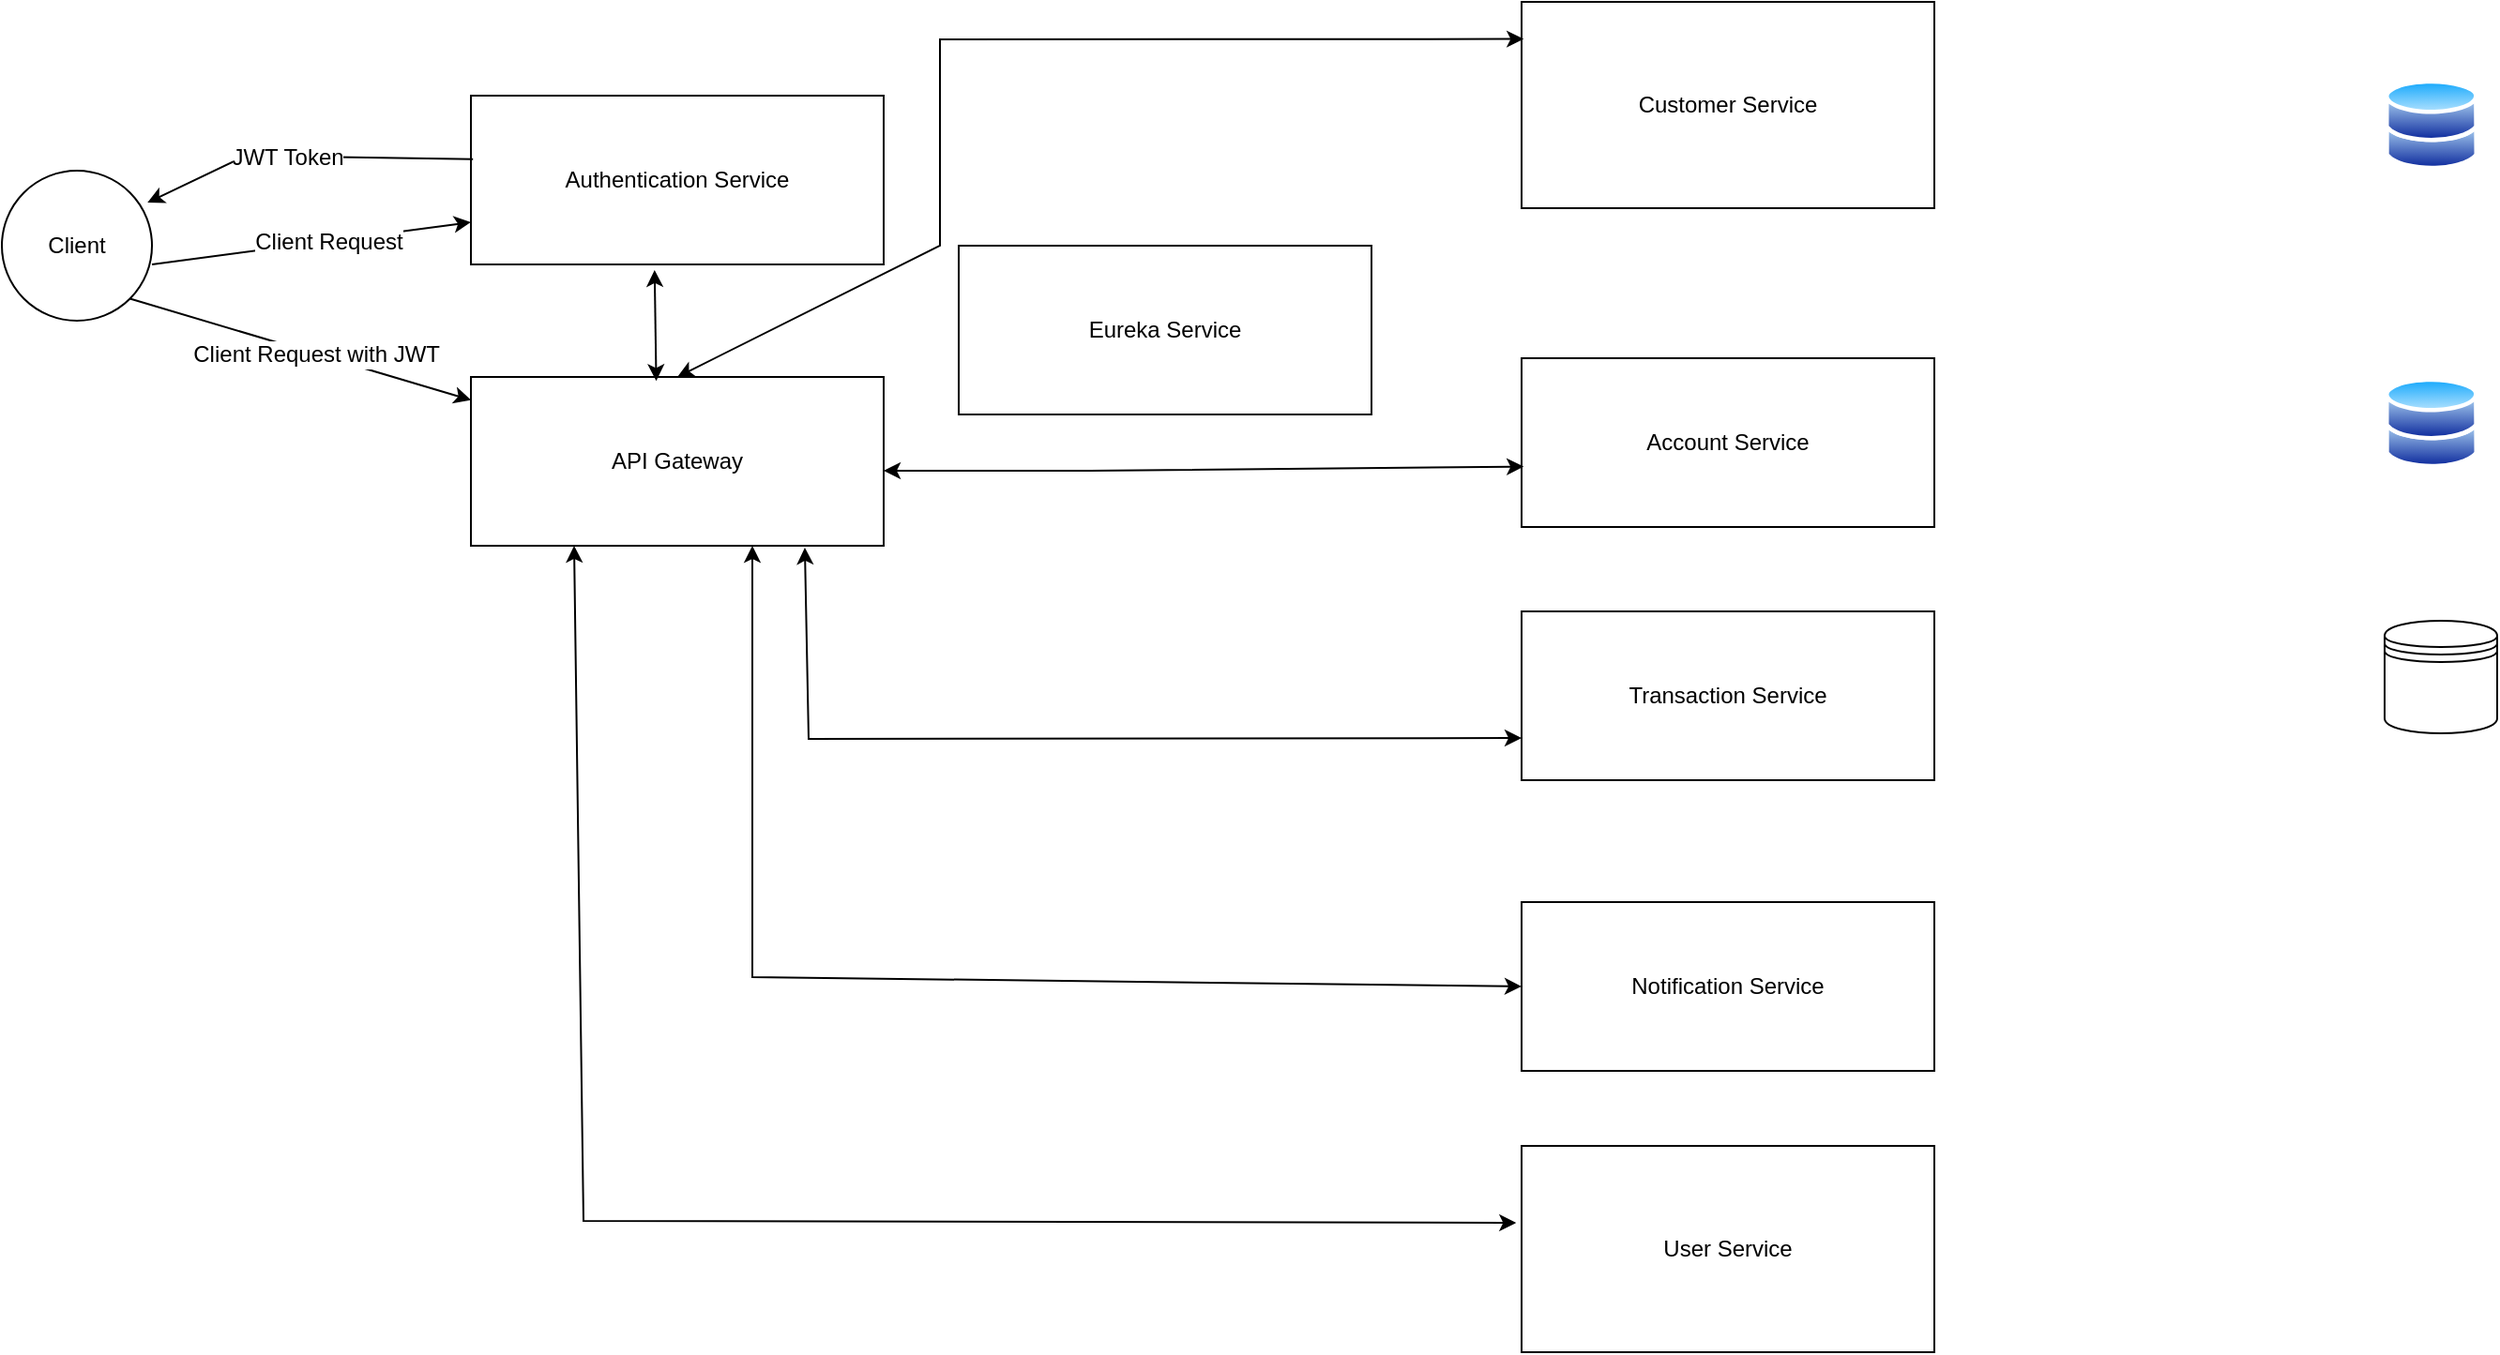 <mxfile version="21.3.7" type="github">
  <diagram name="Page-1" id="5f0bae14-7c28-e335-631c-24af17079c00">
    <mxGraphModel dx="1050" dy="581" grid="1" gridSize="10" guides="1" tooltips="1" connect="1" arrows="1" fold="1" page="1" pageScale="1" pageWidth="1600" pageHeight="900" background="none" math="0" shadow="0">
      <root>
        <mxCell id="0" />
        <mxCell id="1" parent="0" />
        <mxCell id="YfySQhe0DNi4_Yi3IIHA-3" value="Authentication Service" style="rounded=0;whiteSpace=wrap;html=1;" vertex="1" parent="1">
          <mxGeometry x="380" y="160" width="220" height="90" as="geometry" />
        </mxCell>
        <mxCell id="YfySQhe0DNi4_Yi3IIHA-4" value="Customer Service" style="rounded=0;whiteSpace=wrap;html=1;" vertex="1" parent="1">
          <mxGeometry x="940" y="110" width="220" height="110" as="geometry" />
        </mxCell>
        <mxCell id="YfySQhe0DNi4_Yi3IIHA-5" value="Transaction Service" style="rounded=0;whiteSpace=wrap;html=1;" vertex="1" parent="1">
          <mxGeometry x="940" y="435" width="220" height="90" as="geometry" />
        </mxCell>
        <mxCell id="YfySQhe0DNi4_Yi3IIHA-6" value="API Gateway" style="rounded=0;whiteSpace=wrap;html=1;" vertex="1" parent="1">
          <mxGeometry x="380" y="310" width="220" height="90" as="geometry" />
        </mxCell>
        <mxCell id="YfySQhe0DNi4_Yi3IIHA-7" value="Account Service" style="rounded=0;whiteSpace=wrap;html=1;" vertex="1" parent="1">
          <mxGeometry x="940" y="300" width="220" height="90" as="geometry" />
        </mxCell>
        <mxCell id="YfySQhe0DNi4_Yi3IIHA-8" value="Eureka Service" style="rounded=0;whiteSpace=wrap;html=1;" vertex="1" parent="1">
          <mxGeometry x="640" y="240" width="220" height="90" as="geometry" />
        </mxCell>
        <mxCell id="YfySQhe0DNi4_Yi3IIHA-9" value="Notification Service" style="rounded=0;whiteSpace=wrap;html=1;" vertex="1" parent="1">
          <mxGeometry x="940" y="590" width="220" height="90" as="geometry" />
        </mxCell>
        <mxCell id="YfySQhe0DNi4_Yi3IIHA-10" value="Client" style="ellipse;whiteSpace=wrap;html=1;aspect=fixed;" vertex="1" parent="1">
          <mxGeometry x="130" y="200" width="80" height="80" as="geometry" />
        </mxCell>
        <mxCell id="YfySQhe0DNi4_Yi3IIHA-15" value="" style="endArrow=classic;html=1;rounded=0;entryX=0;entryY=0.75;entryDx=0;entryDy=0;" edge="1" parent="1" target="YfySQhe0DNi4_Yi3IIHA-3">
          <mxGeometry width="50" height="50" relative="1" as="geometry">
            <mxPoint x="210" y="250" as="sourcePoint" />
            <mxPoint x="260" y="200" as="targetPoint" />
          </mxGeometry>
        </mxCell>
        <mxCell id="YfySQhe0DNi4_Yi3IIHA-16" value="&lt;font style=&quot;font-size: 12px;&quot;&gt;Client Request&lt;/font&gt;" style="edgeLabel;html=1;align=center;verticalAlign=middle;resizable=0;points=[];" vertex="1" connectable="0" parent="YfySQhe0DNi4_Yi3IIHA-15">
          <mxGeometry x="0.104" relative="1" as="geometry">
            <mxPoint as="offset" />
          </mxGeometry>
        </mxCell>
        <mxCell id="YfySQhe0DNi4_Yi3IIHA-19" value="" style="endArrow=classic;html=1;rounded=0;entryX=0.97;entryY=0.213;entryDx=0;entryDy=0;entryPerimeter=0;exitX=0.005;exitY=0.376;exitDx=0;exitDy=0;exitPerimeter=0;" edge="1" parent="1" source="YfySQhe0DNi4_Yi3IIHA-3" target="YfySQhe0DNi4_Yi3IIHA-10">
          <mxGeometry width="50" height="50" relative="1" as="geometry">
            <mxPoint x="170" y="152" as="sourcePoint" />
            <mxPoint x="340" y="130" as="targetPoint" />
            <Array as="points">
              <mxPoint x="260" y="192" />
            </Array>
          </mxGeometry>
        </mxCell>
        <mxCell id="YfySQhe0DNi4_Yi3IIHA-20" value="&lt;font style=&quot;font-size: 12px;&quot;&gt;JWT Token&lt;/font&gt;" style="edgeLabel;html=1;align=center;verticalAlign=middle;resizable=0;points=[];" vertex="1" connectable="0" parent="YfySQhe0DNi4_Yi3IIHA-19">
          <mxGeometry x="0.104" relative="1" as="geometry">
            <mxPoint as="offset" />
          </mxGeometry>
        </mxCell>
        <mxCell id="YfySQhe0DNi4_Yi3IIHA-21" value="" style="endArrow=classic;html=1;rounded=0;exitX=1;exitY=1;exitDx=0;exitDy=0;" edge="1" parent="1" source="YfySQhe0DNi4_Yi3IIHA-10" target="YfySQhe0DNi4_Yi3IIHA-6">
          <mxGeometry width="50" height="50" relative="1" as="geometry">
            <mxPoint x="220" y="260" as="sourcePoint" />
            <mxPoint x="390" y="238" as="targetPoint" />
          </mxGeometry>
        </mxCell>
        <mxCell id="YfySQhe0DNi4_Yi3IIHA-22" value="&lt;font style=&quot;font-size: 12px;&quot;&gt;Client Request with JWT&amp;nbsp;&lt;/font&gt;" style="edgeLabel;html=1;align=center;verticalAlign=middle;resizable=0;points=[];" vertex="1" connectable="0" parent="YfySQhe0DNi4_Yi3IIHA-21">
          <mxGeometry x="0.104" relative="1" as="geometry">
            <mxPoint as="offset" />
          </mxGeometry>
        </mxCell>
        <mxCell id="YfySQhe0DNi4_Yi3IIHA-23" value="" style="endArrow=classic;startArrow=classic;html=1;rounded=0;exitX=0.5;exitY=0;exitDx=0;exitDy=0;entryX=0.005;entryY=0.18;entryDx=0;entryDy=0;entryPerimeter=0;" edge="1" parent="1" source="YfySQhe0DNi4_Yi3IIHA-6" target="YfySQhe0DNi4_Yi3IIHA-4">
          <mxGeometry width="50" height="50" relative="1" as="geometry">
            <mxPoint x="660" y="430" as="sourcePoint" />
            <mxPoint x="710" y="380" as="targetPoint" />
            <Array as="points">
              <mxPoint x="630" y="240" />
              <mxPoint x="630" y="130" />
            </Array>
          </mxGeometry>
        </mxCell>
        <mxCell id="YfySQhe0DNi4_Yi3IIHA-24" value="" style="endArrow=classic;startArrow=classic;html=1;rounded=0;entryX=0;entryY=0.75;entryDx=0;entryDy=0;exitX=0.809;exitY=1.011;exitDx=0;exitDy=0;exitPerimeter=0;" edge="1" parent="1" source="YfySQhe0DNi4_Yi3IIHA-6" target="YfySQhe0DNi4_Yi3IIHA-5">
          <mxGeometry width="50" height="50" relative="1" as="geometry">
            <mxPoint x="430" y="400" as="sourcePoint" />
            <mxPoint x="940" y="470" as="targetPoint" />
            <Array as="points">
              <mxPoint x="560" y="503" />
            </Array>
          </mxGeometry>
        </mxCell>
        <mxCell id="YfySQhe0DNi4_Yi3IIHA-25" value="" style="endArrow=classic;startArrow=classic;html=1;rounded=0;entryX=0;entryY=0.5;entryDx=0;entryDy=0;" edge="1" parent="1" target="YfySQhe0DNi4_Yi3IIHA-9">
          <mxGeometry width="50" height="50" relative="1" as="geometry">
            <mxPoint x="530" y="400" as="sourcePoint" />
            <mxPoint x="960" y="235" as="targetPoint" />
            <Array as="points">
              <mxPoint x="530" y="630" />
            </Array>
          </mxGeometry>
        </mxCell>
        <mxCell id="YfySQhe0DNi4_Yi3IIHA-26" value="" style="endArrow=classic;startArrow=classic;html=1;rounded=0;entryX=0.005;entryY=0.642;entryDx=0;entryDy=0;entryPerimeter=0;" edge="1" parent="1" target="YfySQhe0DNi4_Yi3IIHA-7">
          <mxGeometry width="50" height="50" relative="1" as="geometry">
            <mxPoint x="600" y="360" as="sourcePoint" />
            <mxPoint x="970" y="245" as="targetPoint" />
            <Array as="points">
              <mxPoint x="710" y="360" />
            </Array>
          </mxGeometry>
        </mxCell>
        <mxCell id="YfySQhe0DNi4_Yi3IIHA-27" value="" style="image;aspect=fixed;perimeter=ellipsePerimeter;html=1;align=center;shadow=0;dashed=0;spacingTop=3;image=img/lib/active_directory/databases.svg;" vertex="1" parent="1">
          <mxGeometry x="1400" y="151" width="50" height="49" as="geometry" />
        </mxCell>
        <mxCell id="YfySQhe0DNi4_Yi3IIHA-28" value="" style="shape=datastore;whiteSpace=wrap;html=1;" vertex="1" parent="1">
          <mxGeometry x="1400" y="440" width="60" height="60" as="geometry" />
        </mxCell>
        <mxCell id="YfySQhe0DNi4_Yi3IIHA-29" value="" style="image;aspect=fixed;perimeter=ellipsePerimeter;html=1;align=center;shadow=0;dashed=0;spacingTop=3;image=img/lib/active_directory/databases.svg;" vertex="1" parent="1">
          <mxGeometry x="1400" y="310" width="50" height="49" as="geometry" />
        </mxCell>
        <mxCell id="YfySQhe0DNi4_Yi3IIHA-30" value="User Service" style="rounded=0;whiteSpace=wrap;html=1;" vertex="1" parent="1">
          <mxGeometry x="940" y="720" width="220" height="110" as="geometry" />
        </mxCell>
        <mxCell id="YfySQhe0DNi4_Yi3IIHA-31" value="" style="endArrow=classic;startArrow=classic;html=1;rounded=0;entryX=-0.013;entryY=0.373;entryDx=0;entryDy=0;exitX=0.25;exitY=1;exitDx=0;exitDy=0;entryPerimeter=0;" edge="1" parent="1" source="YfySQhe0DNi4_Yi3IIHA-6" target="YfySQhe0DNi4_Yi3IIHA-30">
          <mxGeometry width="50" height="50" relative="1" as="geometry">
            <mxPoint x="530" y="540" as="sourcePoint" />
            <mxPoint x="940" y="775" as="targetPoint" />
            <Array as="points">
              <mxPoint x="440" y="760" />
            </Array>
          </mxGeometry>
        </mxCell>
        <mxCell id="YfySQhe0DNi4_Yi3IIHA-32" value="" style="endArrow=classic;startArrow=classic;html=1;rounded=0;exitX=0.445;exitY=1.033;exitDx=0;exitDy=0;exitPerimeter=0;entryX=0.449;entryY=0.024;entryDx=0;entryDy=0;entryPerimeter=0;" edge="1" parent="1" source="YfySQhe0DNi4_Yi3IIHA-3" target="YfySQhe0DNi4_Yi3IIHA-6">
          <mxGeometry width="50" height="50" relative="1" as="geometry">
            <mxPoint x="160" y="510" as="sourcePoint" />
            <mxPoint x="210" y="460" as="targetPoint" />
          </mxGeometry>
        </mxCell>
      </root>
    </mxGraphModel>
  </diagram>
</mxfile>
